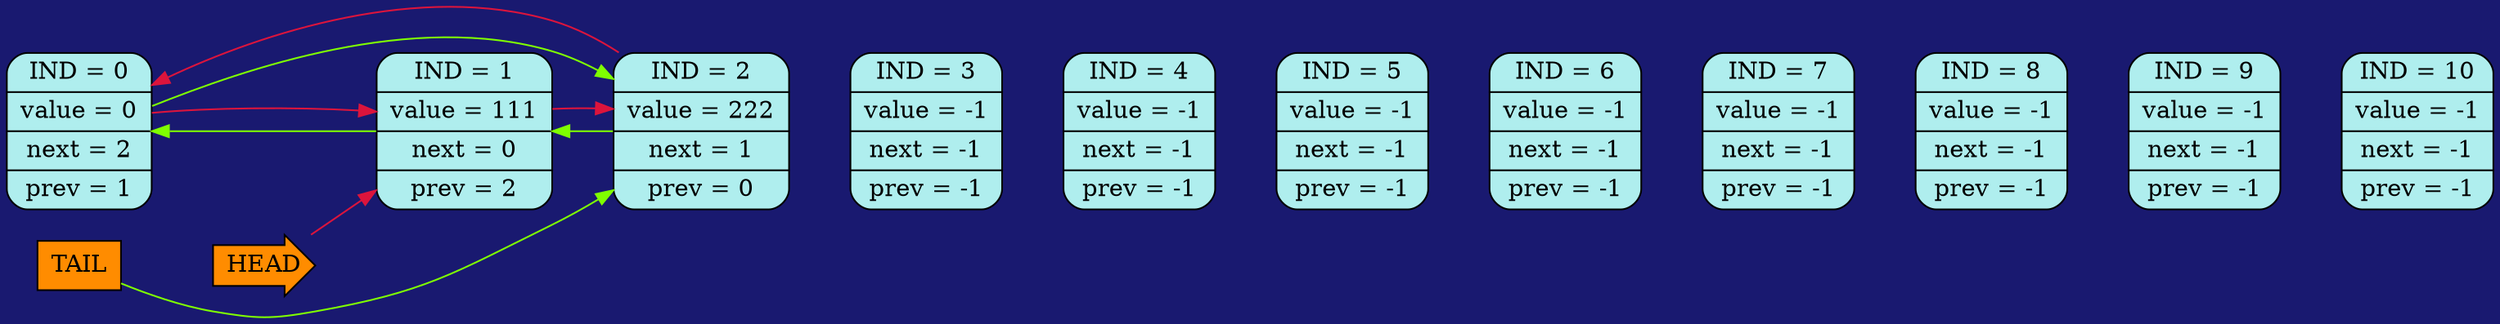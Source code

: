 digraph
{
bgcolor="#191970";
rankdir = LR;
edge[style="invis", weight = 1000000];
IND_0[shape=Mrecord, label = "IND = 0 | value = 0 | next = 2 | prev = 1 ", style="filled",fillcolor="#AFEEEE"]
IND_1[shape=Mrecord, label = "IND = 1 | value = 111 | next = 0 | prev = 2 ", style="filled",fillcolor="#AFEEEE"]
IND_2[shape=Mrecord, label = "IND = 2 | value = 222 | next = 1 | prev = 0 ", style="filled",fillcolor="#AFEEEE"]
IND_3[shape=Mrecord, label = "IND = 3 | value = -1 | next = -1 | prev = -1 ", style="filled",fillcolor="#AFEEEE"]
IND_4[shape=Mrecord, label = "IND = 4 | value = -1 | next = -1 | prev = -1 ", style="filled",fillcolor="#AFEEEE"]
IND_5[shape=Mrecord, label = "IND = 5 | value = -1 | next = -1 | prev = -1 ", style="filled",fillcolor="#AFEEEE"]
IND_6[shape=Mrecord, label = "IND = 6 | value = -1 | next = -1 | prev = -1 ", style="filled",fillcolor="#AFEEEE"]
IND_7[shape=Mrecord, label = "IND = 7 | value = -1 | next = -1 | prev = -1 ", style="filled",fillcolor="#AFEEEE"]
IND_8[shape=Mrecord, label = "IND = 8 | value = -1 | next = -1 | prev = -1 ", style="filled",fillcolor="#AFEEEE"]
IND_9[shape=Mrecord, label = "IND = 9 | value = -1 | next = -1 | prev = -1 ", style="filled",fillcolor="#AFEEEE"]
IND_10[shape=Mrecord, label = "IND = 10 | value = -1 | next = -1 | prev = -1 ", style="filled",fillcolor="#AFEEEE"]
IND_0 -> IND_1
IND_1 -> IND_2
IND_2 -> IND_3
IND_3 -> IND_4
IND_4 -> IND_5
IND_5 -> IND_6
IND_6 -> IND_7
IND_7 -> IND_8
IND_8 -> IND_9
IND_9 -> IND_10
TAIL[shape="rectangle", width = 0.5, height = 0.4, style="filled", fillcolor="#FF8C00"];
HEAD[shape="rarrow", width = 0.5, height = 0.5, style="filled", fillcolor="#FF8C00"];
{ rank = same; TAIL; IND_0}
TAIL -> HEAD
edge[color="#7FFF00", weight = 1, style=""];
IND_0 -> IND_2;
IND_1 -> IND_0;
IND_2 -> IND_1;
TAIL -> IND_2;
edge[color="#DC143C", weight = 1, style=""];
IND_0 -> IND_1;
IND_1 -> IND_2;
IND_2 -> IND_0;
HEAD -> IND_1;
}

